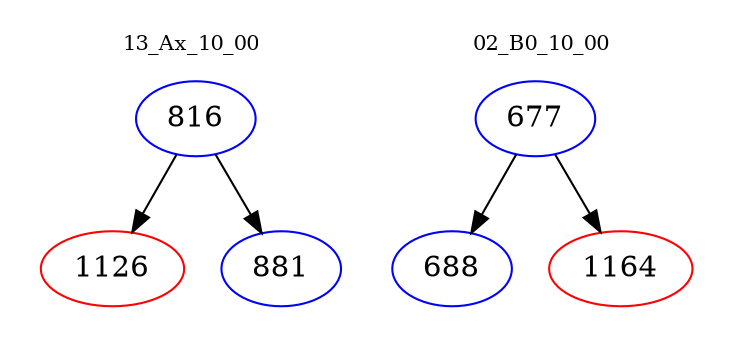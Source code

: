 digraph{
subgraph cluster_0 {
color = white
label = "13_Ax_10_00";
fontsize=10;
T0_816 [label="816", color="blue"]
T0_816 -> T0_1126 [color="black"]
T0_1126 [label="1126", color="red"]
T0_816 -> T0_881 [color="black"]
T0_881 [label="881", color="blue"]
}
subgraph cluster_1 {
color = white
label = "02_B0_10_00";
fontsize=10;
T1_677 [label="677", color="blue"]
T1_677 -> T1_688 [color="black"]
T1_688 [label="688", color="blue"]
T1_677 -> T1_1164 [color="black"]
T1_1164 [label="1164", color="red"]
}
}
